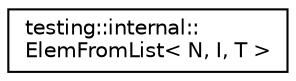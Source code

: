digraph "类继承关系图"
{
 // LATEX_PDF_SIZE
  edge [fontname="Helvetica",fontsize="10",labelfontname="Helvetica",labelfontsize="10"];
  node [fontname="Helvetica",fontsize="10",shape=record];
  rankdir="LR";
  Node0 [label="testing::internal::\lElemFromList\< N, I, T \>",height=0.2,width=0.4,color="black", fillcolor="white", style="filled",URL="$structtesting_1_1internal_1_1ElemFromList.html",tooltip=" "];
}

